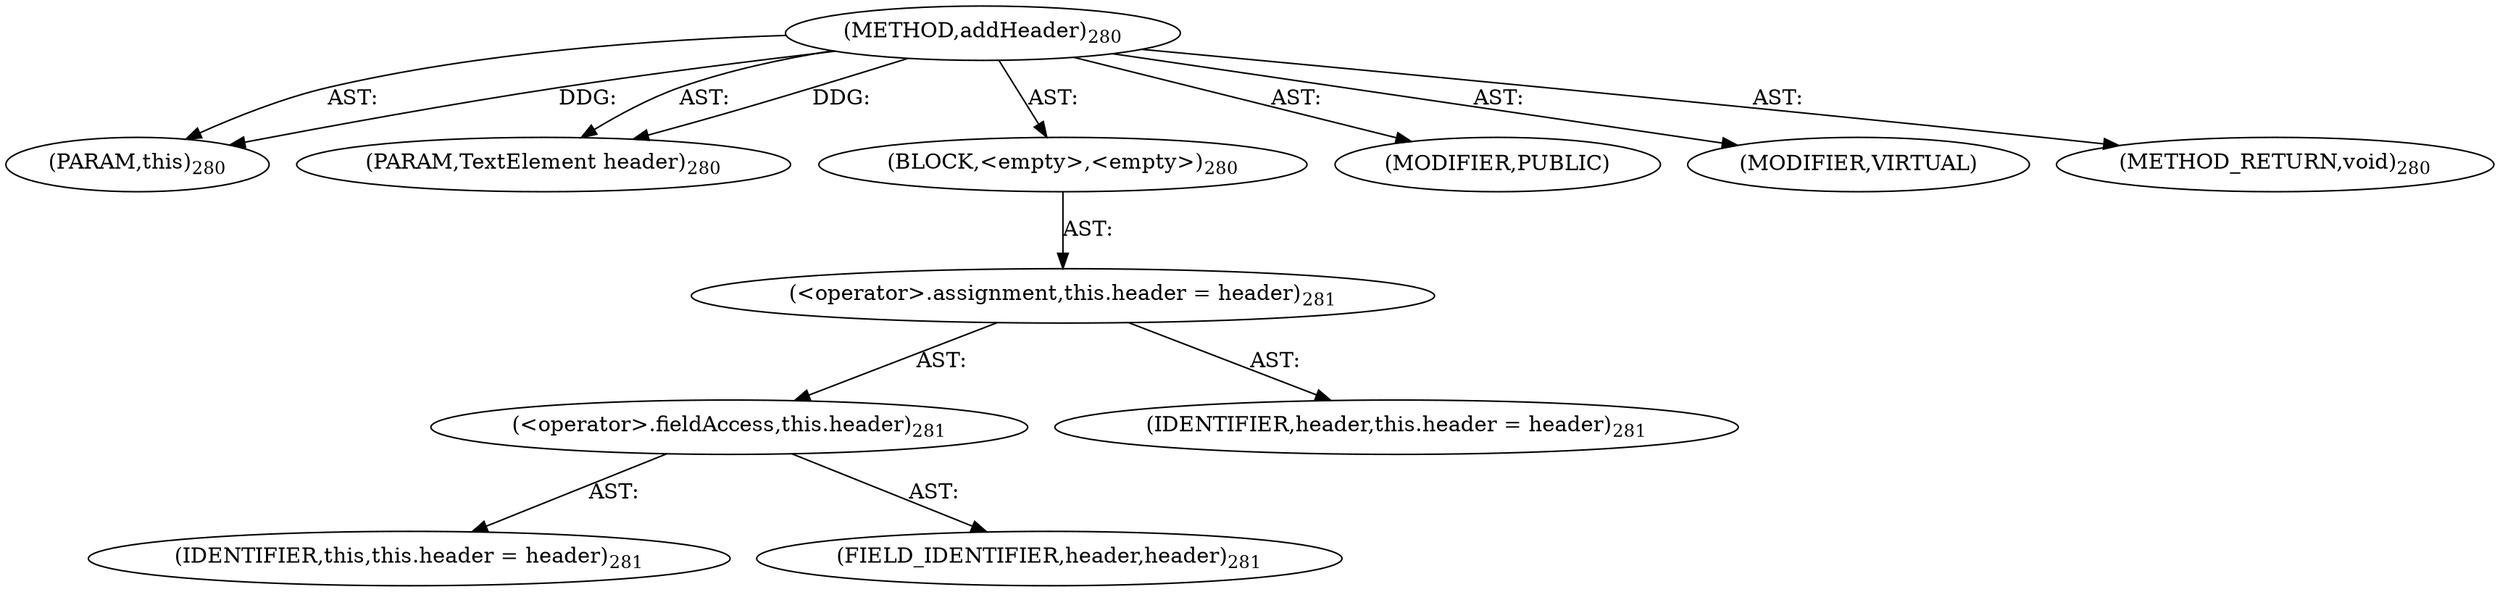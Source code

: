 digraph "addHeader" {  
"111669149706" [label = <(METHOD,addHeader)<SUB>280</SUB>> ]
"115964116998" [label = <(PARAM,this)<SUB>280</SUB>> ]
"115964117029" [label = <(PARAM,TextElement header)<SUB>280</SUB>> ]
"25769803789" [label = <(BLOCK,&lt;empty&gt;,&lt;empty&gt;)<SUB>280</SUB>> ]
"30064771115" [label = <(&lt;operator&gt;.assignment,this.header = header)<SUB>281</SUB>> ]
"30064771116" [label = <(&lt;operator&gt;.fieldAccess,this.header)<SUB>281</SUB>> ]
"68719476742" [label = <(IDENTIFIER,this,this.header = header)<SUB>281</SUB>> ]
"55834574866" [label = <(FIELD_IDENTIFIER,header,header)<SUB>281</SUB>> ]
"68719476808" [label = <(IDENTIFIER,header,this.header = header)<SUB>281</SUB>> ]
"133143986214" [label = <(MODIFIER,PUBLIC)> ]
"133143986215" [label = <(MODIFIER,VIRTUAL)> ]
"128849018890" [label = <(METHOD_RETURN,void)<SUB>280</SUB>> ]
  "111669149706" -> "115964116998"  [ label = "AST: "] 
  "111669149706" -> "115964117029"  [ label = "AST: "] 
  "111669149706" -> "25769803789"  [ label = "AST: "] 
  "111669149706" -> "133143986214"  [ label = "AST: "] 
  "111669149706" -> "133143986215"  [ label = "AST: "] 
  "111669149706" -> "128849018890"  [ label = "AST: "] 
  "25769803789" -> "30064771115"  [ label = "AST: "] 
  "30064771115" -> "30064771116"  [ label = "AST: "] 
  "30064771115" -> "68719476808"  [ label = "AST: "] 
  "30064771116" -> "68719476742"  [ label = "AST: "] 
  "30064771116" -> "55834574866"  [ label = "AST: "] 
  "111669149706" -> "115964116998"  [ label = "DDG: "] 
  "111669149706" -> "115964117029"  [ label = "DDG: "] 
}
